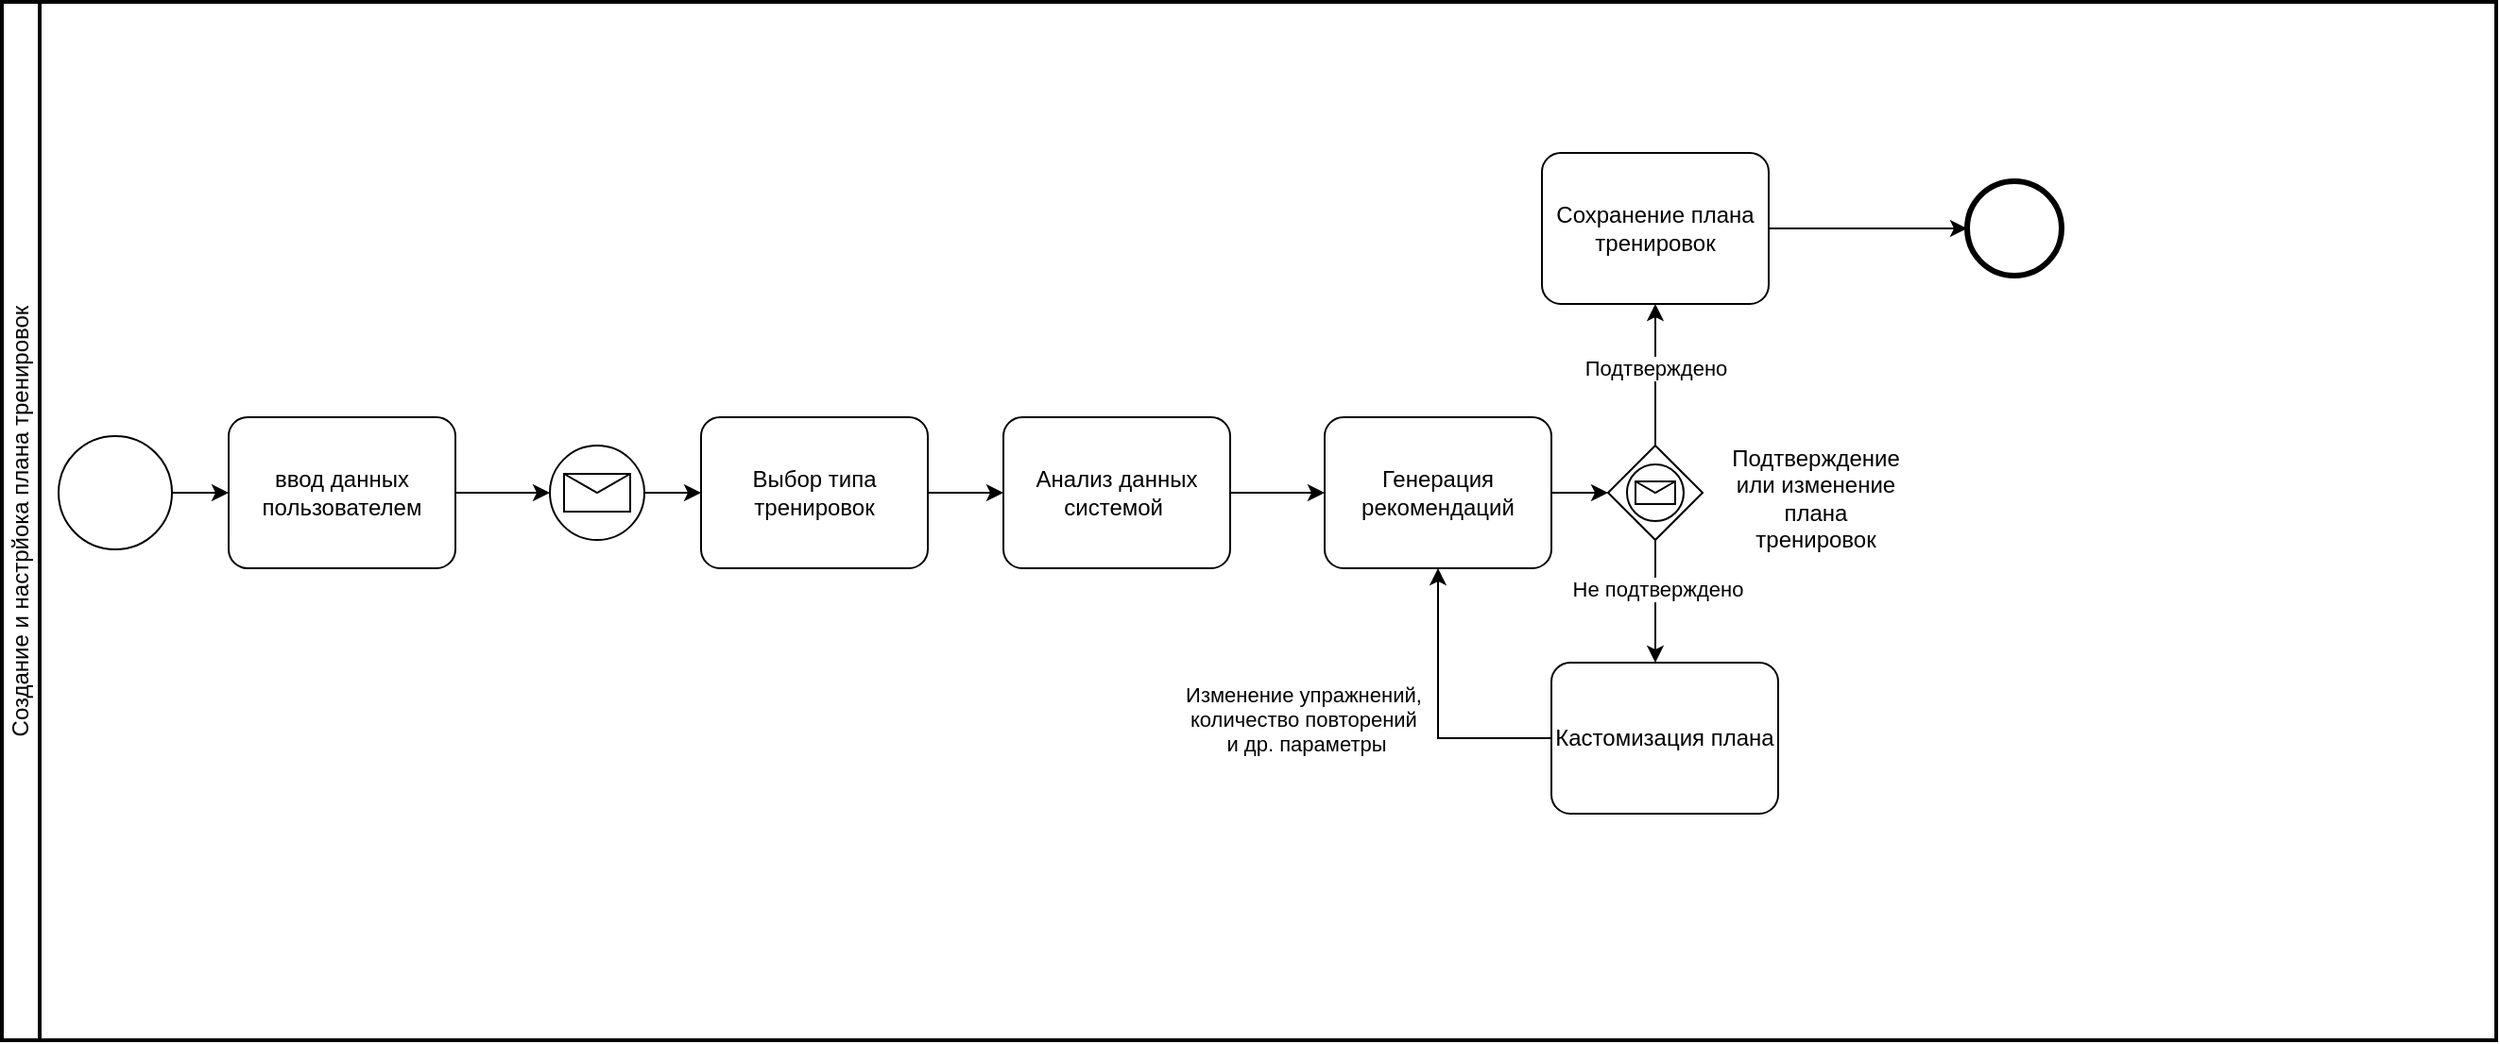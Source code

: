 <mxfile version="24.2.5" type="device">
  <diagram name="Страница — 1" id="8Gnea0F90EaZhsVis7iF">
    <mxGraphModel dx="1116" dy="563" grid="1" gridSize="10" guides="1" tooltips="1" connect="1" arrows="1" fold="1" page="1" pageScale="1" pageWidth="827" pageHeight="1169" math="0" shadow="0">
      <root>
        <mxCell id="0" />
        <mxCell id="1" parent="0" />
        <mxCell id="c7EQ1GTln5v4IX5ta2Ut-33" value="Создание и настрйока плана тренировок" style="swimlane;html=1;startSize=20;fontStyle=0;collapsible=0;horizontal=0;swimlaneLine=1;swimlaneFillColor=#ffffff;strokeWidth=2;whiteSpace=wrap;" parent="1" vertex="1">
          <mxGeometry x="100" y="10" width="1320" height="550" as="geometry" />
        </mxCell>
        <mxCell id="8QFeffbmS8Q7PqpHS50Y-2" value="" style="verticalLabelPosition=bottom;verticalAlign=top;html=1;shape=mxgraph.flowchart.on-page_reference;" vertex="1" parent="c7EQ1GTln5v4IX5ta2Ut-33">
          <mxGeometry x="30" y="230" width="60" height="60" as="geometry" />
        </mxCell>
        <mxCell id="8QFeffbmS8Q7PqpHS50Y-3" value="Выбор типа тренировок" style="points=[[0.25,0,0],[0.5,0,0],[0.75,0,0],[1,0.25,0],[1,0.5,0],[1,0.75,0],[0.75,1,0],[0.5,1,0],[0.25,1,0],[0,0.75,0],[0,0.5,0],[0,0.25,0]];shape=mxgraph.bpmn.task;whiteSpace=wrap;rectStyle=rounded;size=10;html=1;container=1;expand=0;collapsible=0;taskMarker=abstract;" vertex="1" parent="c7EQ1GTln5v4IX5ta2Ut-33">
          <mxGeometry x="370" y="220" width="120" height="80" as="geometry" />
        </mxCell>
        <mxCell id="8QFeffbmS8Q7PqpHS50Y-5" value="" style="points=[[0.145,0.145,0],[0.5,0,0],[0.855,0.145,0],[1,0.5,0],[0.855,0.855,0],[0.5,1,0],[0.145,0.855,0],[0,0.5,0]];shape=mxgraph.bpmn.event;html=1;verticalLabelPosition=bottom;labelBackgroundColor=#ffffff;verticalAlign=top;align=center;perimeter=ellipsePerimeter;outlineConnect=0;aspect=fixed;outline=standard;symbol=message;" vertex="1" parent="c7EQ1GTln5v4IX5ta2Ut-33">
          <mxGeometry x="290" y="235" width="50" height="50" as="geometry" />
        </mxCell>
        <mxCell id="c7EQ1GTln5v4IX5ta2Ut-14" style="edgeStyle=orthogonalEdgeStyle;rounded=0;orthogonalLoop=1;jettySize=auto;html=1;exitX=1;exitY=0.5;exitDx=0;exitDy=0;exitPerimeter=0;entryX=0;entryY=0.5;entryDx=0;entryDy=0;entryPerimeter=0;" parent="c7EQ1GTln5v4IX5ta2Ut-33" source="8QFeffbmS8Q7PqpHS50Y-5" target="8QFeffbmS8Q7PqpHS50Y-3" edge="1">
          <mxGeometry relative="1" as="geometry">
            <mxPoint x="390" y="259.5" as="sourcePoint" />
            <mxPoint x="470" y="260" as="targetPoint" />
          </mxGeometry>
        </mxCell>
        <mxCell id="8QFeffbmS8Q7PqpHS50Y-7" style="edgeStyle=orthogonalEdgeStyle;rounded=0;orthogonalLoop=1;jettySize=auto;html=1;entryX=0;entryY=0.5;entryDx=0;entryDy=0;entryPerimeter=0;" edge="1" parent="c7EQ1GTln5v4IX5ta2Ut-33" source="c7EQ1GTln5v4IX5ta2Ut-3" target="8QFeffbmS8Q7PqpHS50Y-5">
          <mxGeometry relative="1" as="geometry">
            <mxPoint x="270" y="259.5" as="sourcePoint" />
            <mxPoint x="340" y="259.5" as="targetPoint" />
          </mxGeometry>
        </mxCell>
        <mxCell id="8QFeffbmS8Q7PqpHS50Y-8" style="edgeStyle=orthogonalEdgeStyle;rounded=0;orthogonalLoop=1;jettySize=auto;html=1;exitX=1;exitY=0.5;exitDx=0;exitDy=0;exitPerimeter=0;entryX=0;entryY=0.5;entryDx=0;entryDy=0;entryPerimeter=0;" edge="1" parent="c7EQ1GTln5v4IX5ta2Ut-33" source="8QFeffbmS8Q7PqpHS50Y-3" target="8QFeffbmS8Q7PqpHS50Y-9">
          <mxGeometry relative="1" as="geometry">
            <mxPoint x="580" y="259.5" as="sourcePoint" />
            <mxPoint x="550" y="260" as="targetPoint" />
          </mxGeometry>
        </mxCell>
        <mxCell id="c7EQ1GTln5v4IX5ta2Ut-3" value="ввод данных пользователем" style="points=[[0.25,0,0],[0.5,0,0],[0.75,0,0],[1,0.25,0],[1,0.5,0],[1,0.75,0],[0.75,1,0],[0.5,1,0],[0.25,1,0],[0,0.75,0],[0,0.5,0],[0,0.25,0]];shape=mxgraph.bpmn.task;whiteSpace=wrap;rectStyle=rounded;size=10;html=1;container=1;expand=0;collapsible=0;taskMarker=abstract;" parent="c7EQ1GTln5v4IX5ta2Ut-33" vertex="1">
          <mxGeometry x="120" y="220" width="120" height="80" as="geometry" />
        </mxCell>
        <mxCell id="8QFeffbmS8Q7PqpHS50Y-9" value="Анализ данных системой&amp;nbsp;" style="points=[[0.25,0,0],[0.5,0,0],[0.75,0,0],[1,0.25,0],[1,0.5,0],[1,0.75,0],[0.75,1,0],[0.5,1,0],[0.25,1,0],[0,0.75,0],[0,0.5,0],[0,0.25,0]];shape=mxgraph.bpmn.task;whiteSpace=wrap;rectStyle=rounded;size=10;html=1;container=1;expand=0;collapsible=0;taskMarker=abstract;" vertex="1" parent="c7EQ1GTln5v4IX5ta2Ut-33">
          <mxGeometry x="530" y="220" width="120" height="80" as="geometry" />
        </mxCell>
        <mxCell id="8QFeffbmS8Q7PqpHS50Y-11" value="Генерация рекомендаций" style="points=[[0.25,0,0],[0.5,0,0],[0.75,0,0],[1,0.25,0],[1,0.5,0],[1,0.75,0],[0.75,1,0],[0.5,1,0],[0.25,1,0],[0,0.75,0],[0,0.5,0],[0,0.25,0]];shape=mxgraph.bpmn.task;whiteSpace=wrap;rectStyle=rounded;size=10;html=1;container=1;expand=0;collapsible=0;taskMarker=abstract;" vertex="1" parent="c7EQ1GTln5v4IX5ta2Ut-33">
          <mxGeometry x="700" y="220" width="120" height="80" as="geometry" />
        </mxCell>
        <mxCell id="8QFeffbmS8Q7PqpHS50Y-10" value="" style="endArrow=classic;html=1;rounded=0;exitX=1;exitY=0.5;exitDx=0;exitDy=0;exitPerimeter=0;" edge="1" parent="c7EQ1GTln5v4IX5ta2Ut-33" source="8QFeffbmS8Q7PqpHS50Y-9" target="8QFeffbmS8Q7PqpHS50Y-11">
          <mxGeometry width="50" height="50" relative="1" as="geometry">
            <mxPoint x="800" y="260" as="sourcePoint" />
            <mxPoint x="700" y="260" as="targetPoint" />
          </mxGeometry>
        </mxCell>
        <mxCell id="8QFeffbmS8Q7PqpHS50Y-12" value="" style="points=[[0.25,0.25,0],[0.5,0,0],[0.75,0.25,0],[1,0.5,0],[0.75,0.75,0],[0.5,1,0],[0.25,0.75,0],[0,0.5,0]];shape=mxgraph.bpmn.gateway2;html=1;verticalLabelPosition=bottom;labelBackgroundColor=#ffffff;verticalAlign=top;align=center;perimeter=rhombusPerimeter;outlineConnect=0;outline=standard;symbol=message;" vertex="1" parent="c7EQ1GTln5v4IX5ta2Ut-33">
          <mxGeometry x="850" y="235" width="50" height="50" as="geometry" />
        </mxCell>
        <mxCell id="8QFeffbmS8Q7PqpHS50Y-13" value="" style="endArrow=classic;html=1;rounded=0;exitX=1;exitY=0.5;exitDx=0;exitDy=0;exitPerimeter=0;" edge="1" parent="c7EQ1GTln5v4IX5ta2Ut-33" source="8QFeffbmS8Q7PqpHS50Y-11" target="8QFeffbmS8Q7PqpHS50Y-12">
          <mxGeometry width="50" height="50" relative="1" as="geometry">
            <mxPoint x="690" y="350" as="sourcePoint" />
            <mxPoint x="740" y="300" as="targetPoint" />
          </mxGeometry>
        </mxCell>
        <mxCell id="8QFeffbmS8Q7PqpHS50Y-14" value="Сохранение плана тренировок" style="points=[[0.25,0,0],[0.5,0,0],[0.75,0,0],[1,0.25,0],[1,0.5,0],[1,0.75,0],[0.75,1,0],[0.5,1,0],[0.25,1,0],[0,0.75,0],[0,0.5,0],[0,0.25,0]];shape=mxgraph.bpmn.task;whiteSpace=wrap;rectStyle=rounded;size=10;html=1;container=1;expand=0;collapsible=0;taskMarker=abstract;" vertex="1" parent="c7EQ1GTln5v4IX5ta2Ut-33">
          <mxGeometry x="815" y="80" width="120" height="80" as="geometry" />
        </mxCell>
        <mxCell id="8QFeffbmS8Q7PqpHS50Y-15" value="" style="endArrow=classic;html=1;rounded=0;exitX=0.5;exitY=0;exitDx=0;exitDy=0;exitPerimeter=0;entryX=0.5;entryY=1;entryDx=0;entryDy=0;entryPerimeter=0;" edge="1" parent="c7EQ1GTln5v4IX5ta2Ut-33" source="8QFeffbmS8Q7PqpHS50Y-12" target="8QFeffbmS8Q7PqpHS50Y-14">
          <mxGeometry width="50" height="50" relative="1" as="geometry">
            <mxPoint x="990" y="320" as="sourcePoint" />
            <mxPoint x="1040" y="270" as="targetPoint" />
          </mxGeometry>
        </mxCell>
        <mxCell id="8QFeffbmS8Q7PqpHS50Y-18" value="Подтверждено" style="edgeLabel;html=1;align=center;verticalAlign=middle;resizable=0;points=[];" vertex="1" connectable="0" parent="8QFeffbmS8Q7PqpHS50Y-15">
          <mxGeometry x="0.089" relative="1" as="geometry">
            <mxPoint as="offset" />
          </mxGeometry>
        </mxCell>
        <mxCell id="8QFeffbmS8Q7PqpHS50Y-17" value="Подтверждение или изменение плана тренировок" style="text;html=1;align=center;verticalAlign=middle;whiteSpace=wrap;rounded=0;" vertex="1" parent="c7EQ1GTln5v4IX5ta2Ut-33">
          <mxGeometry x="910" y="240" width="100" height="45" as="geometry" />
        </mxCell>
        <mxCell id="8QFeffbmS8Q7PqpHS50Y-16" value="" style="endArrow=classic;html=1;rounded=0;exitX=0.5;exitY=1;exitDx=0;exitDy=0;exitPerimeter=0;" edge="1" parent="c7EQ1GTln5v4IX5ta2Ut-33" source="8QFeffbmS8Q7PqpHS50Y-12">
          <mxGeometry width="50" height="50" relative="1" as="geometry">
            <mxPoint x="990" y="320" as="sourcePoint" />
            <mxPoint x="875" y="350" as="targetPoint" />
          </mxGeometry>
        </mxCell>
        <mxCell id="8QFeffbmS8Q7PqpHS50Y-22" value="Не подтверждено" style="edgeLabel;html=1;align=center;verticalAlign=middle;resizable=0;points=[];" vertex="1" connectable="0" parent="8QFeffbmS8Q7PqpHS50Y-16">
          <mxGeometry x="-0.206" y="1" relative="1" as="geometry">
            <mxPoint as="offset" />
          </mxGeometry>
        </mxCell>
        <mxCell id="8QFeffbmS8Q7PqpHS50Y-19" value="" style="points=[[0.145,0.145,0],[0.5,0,0],[0.855,0.145,0],[1,0.5,0],[0.855,0.855,0],[0.5,1,0],[0.145,0.855,0],[0,0.5,0]];shape=mxgraph.bpmn.event;html=1;verticalLabelPosition=bottom;labelBackgroundColor=#ffffff;verticalAlign=top;align=center;perimeter=ellipsePerimeter;outlineConnect=0;aspect=fixed;outline=end;symbol=terminate2;" vertex="1" parent="c7EQ1GTln5v4IX5ta2Ut-33">
          <mxGeometry x="1040" y="95" width="50" height="50" as="geometry" />
        </mxCell>
        <mxCell id="8QFeffbmS8Q7PqpHS50Y-20" value="" style="endArrow=classic;html=1;rounded=0;exitX=1;exitY=0.5;exitDx=0;exitDy=0;exitPerimeter=0;" edge="1" parent="c7EQ1GTln5v4IX5ta2Ut-33" source="8QFeffbmS8Q7PqpHS50Y-14" target="8QFeffbmS8Q7PqpHS50Y-19">
          <mxGeometry width="50" height="50" relative="1" as="geometry">
            <mxPoint x="1050" y="300" as="sourcePoint" />
            <mxPoint x="1100" y="250" as="targetPoint" />
          </mxGeometry>
        </mxCell>
        <mxCell id="8QFeffbmS8Q7PqpHS50Y-21" value="Кастомизация плана" style="points=[[0.25,0,0],[0.5,0,0],[0.75,0,0],[1,0.25,0],[1,0.5,0],[1,0.75,0],[0.75,1,0],[0.5,1,0],[0.25,1,0],[0,0.75,0],[0,0.5,0],[0,0.25,0]];shape=mxgraph.bpmn.task;whiteSpace=wrap;rectStyle=rounded;size=10;html=1;container=1;expand=0;collapsible=0;taskMarker=abstract;" vertex="1" parent="c7EQ1GTln5v4IX5ta2Ut-33">
          <mxGeometry x="820" y="350" width="120" height="80" as="geometry" />
        </mxCell>
        <mxCell id="8QFeffbmS8Q7PqpHS50Y-23" value="" style="endArrow=classic;html=1;rounded=0;exitX=0;exitY=0.5;exitDx=0;exitDy=0;exitPerimeter=0;entryX=0.5;entryY=1;entryDx=0;entryDy=0;entryPerimeter=0;" edge="1" parent="c7EQ1GTln5v4IX5ta2Ut-33" source="8QFeffbmS8Q7PqpHS50Y-21" target="8QFeffbmS8Q7PqpHS50Y-11">
          <mxGeometry width="50" height="50" relative="1" as="geometry">
            <mxPoint x="690" y="280" as="sourcePoint" />
            <mxPoint x="740" y="230" as="targetPoint" />
            <Array as="points">
              <mxPoint x="760" y="390" />
            </Array>
          </mxGeometry>
        </mxCell>
        <mxCell id="8QFeffbmS8Q7PqpHS50Y-24" value="Изменение упражнений,&amp;nbsp;&lt;div&gt;количество повторений&amp;nbsp;&lt;/div&gt;&lt;div&gt;и др. параметры&lt;/div&gt;" style="edgeLabel;html=1;align=center;verticalAlign=middle;resizable=0;points=[];" vertex="1" connectable="0" parent="8QFeffbmS8Q7PqpHS50Y-23">
          <mxGeometry x="0.078" y="-1" relative="1" as="geometry">
            <mxPoint x="-71" y="11" as="offset" />
          </mxGeometry>
        </mxCell>
        <mxCell id="8QFeffbmS8Q7PqpHS50Y-26" style="edgeStyle=orthogonalEdgeStyle;rounded=0;orthogonalLoop=1;jettySize=auto;html=1;exitX=1;exitY=0.5;exitDx=0;exitDy=0;exitPerimeter=0;entryX=0;entryY=0.5;entryDx=0;entryDy=0;entryPerimeter=0;" edge="1" parent="c7EQ1GTln5v4IX5ta2Ut-33" source="8QFeffbmS8Q7PqpHS50Y-2" target="c7EQ1GTln5v4IX5ta2Ut-3">
          <mxGeometry relative="1" as="geometry" />
        </mxCell>
      </root>
    </mxGraphModel>
  </diagram>
</mxfile>
